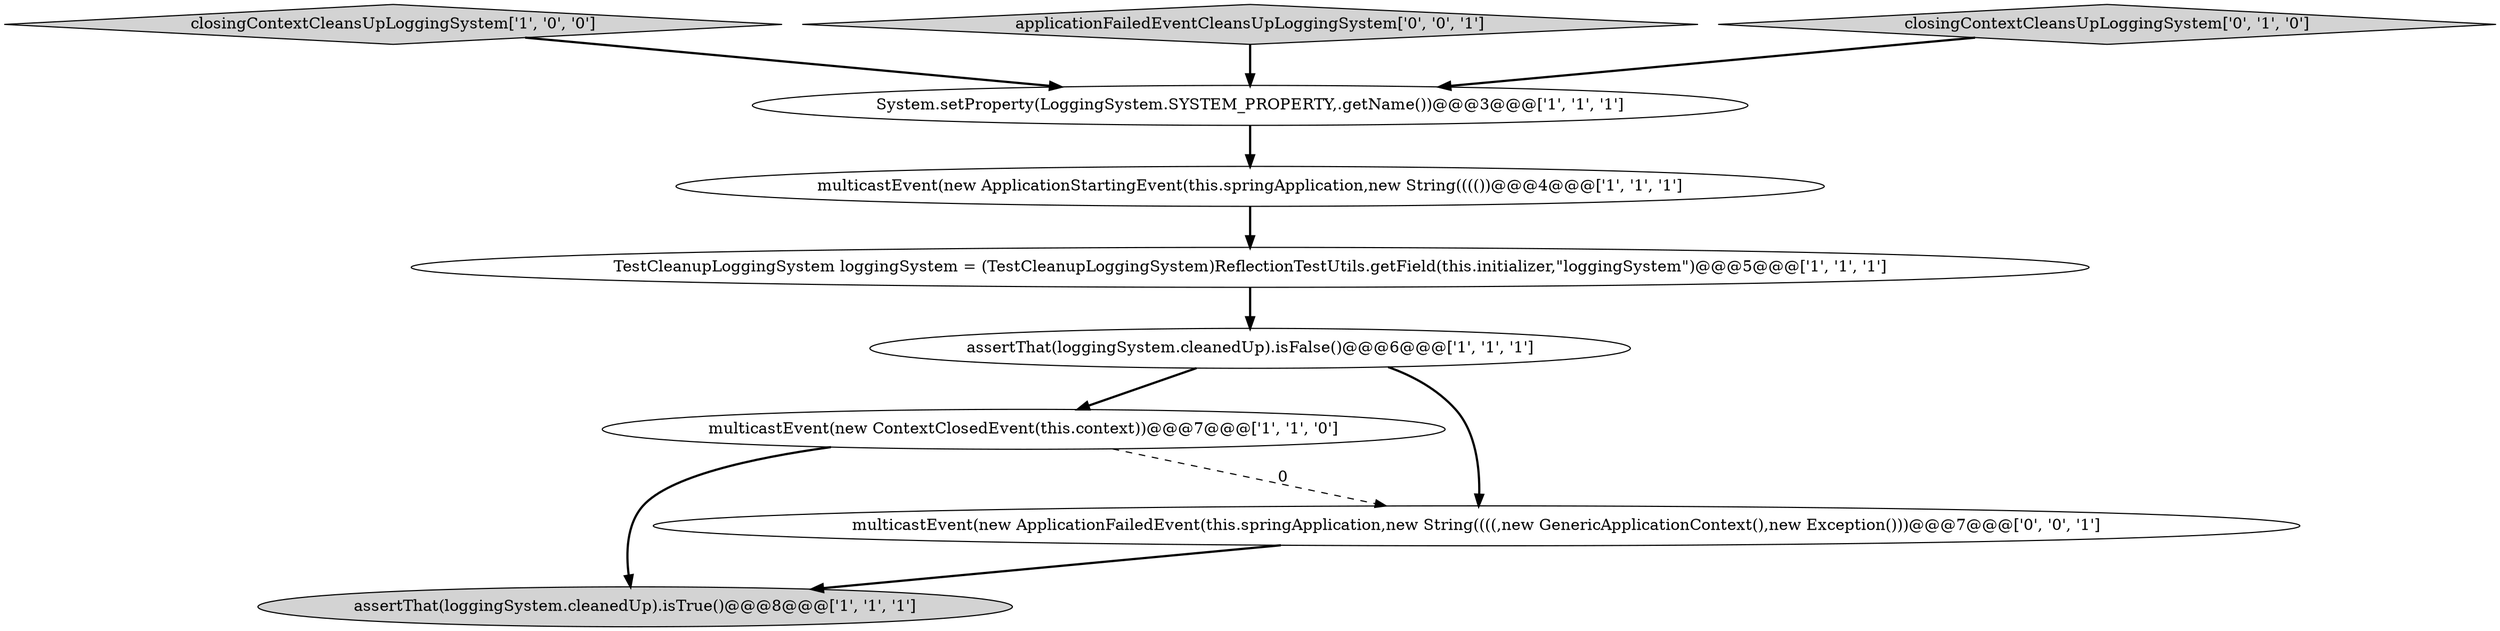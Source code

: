digraph {
6 [style = filled, label = "multicastEvent(new ApplicationStartingEvent(this.springApplication,new String(((())@@@4@@@['1', '1', '1']", fillcolor = white, shape = ellipse image = "AAA0AAABBB1BBB"];
5 [style = filled, label = "assertThat(loggingSystem.cleanedUp).isTrue()@@@8@@@['1', '1', '1']", fillcolor = lightgray, shape = ellipse image = "AAA0AAABBB1BBB"];
4 [style = filled, label = "multicastEvent(new ContextClosedEvent(this.context))@@@7@@@['1', '1', '0']", fillcolor = white, shape = ellipse image = "AAA0AAABBB1BBB"];
9 [style = filled, label = "multicastEvent(new ApplicationFailedEvent(this.springApplication,new String((((,new GenericApplicationContext(),new Exception()))@@@7@@@['0', '0', '1']", fillcolor = white, shape = ellipse image = "AAA0AAABBB3BBB"];
2 [style = filled, label = "assertThat(loggingSystem.cleanedUp).isFalse()@@@6@@@['1', '1', '1']", fillcolor = white, shape = ellipse image = "AAA0AAABBB1BBB"];
0 [style = filled, label = "TestCleanupLoggingSystem loggingSystem = (TestCleanupLoggingSystem)ReflectionTestUtils.getField(this.initializer,\"loggingSystem\")@@@5@@@['1', '1', '1']", fillcolor = white, shape = ellipse image = "AAA0AAABBB1BBB"];
1 [style = filled, label = "closingContextCleansUpLoggingSystem['1', '0', '0']", fillcolor = lightgray, shape = diamond image = "AAA0AAABBB1BBB"];
8 [style = filled, label = "applicationFailedEventCleansUpLoggingSystem['0', '0', '1']", fillcolor = lightgray, shape = diamond image = "AAA0AAABBB3BBB"];
3 [style = filled, label = "System.setProperty(LoggingSystem.SYSTEM_PROPERTY,.getName())@@@3@@@['1', '1', '1']", fillcolor = white, shape = ellipse image = "AAA0AAABBB1BBB"];
7 [style = filled, label = "closingContextCleansUpLoggingSystem['0', '1', '0']", fillcolor = lightgray, shape = diamond image = "AAA0AAABBB2BBB"];
1->3 [style = bold, label=""];
9->5 [style = bold, label=""];
4->9 [style = dashed, label="0"];
3->6 [style = bold, label=""];
6->0 [style = bold, label=""];
2->9 [style = bold, label=""];
2->4 [style = bold, label=""];
4->5 [style = bold, label=""];
7->3 [style = bold, label=""];
0->2 [style = bold, label=""];
8->3 [style = bold, label=""];
}

